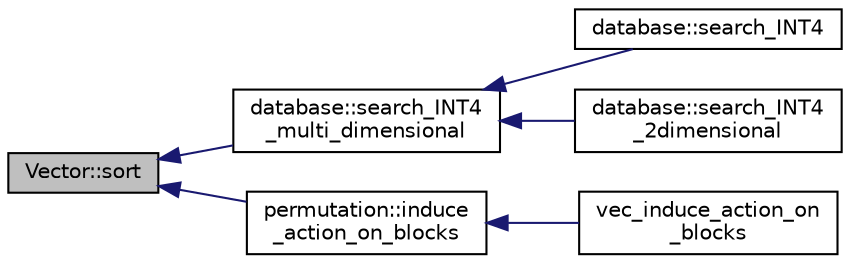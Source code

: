 digraph "Vector::sort"
{
  edge [fontname="Helvetica",fontsize="10",labelfontname="Helvetica",labelfontsize="10"];
  node [fontname="Helvetica",fontsize="10",shape=record];
  rankdir="LR";
  Node6533 [label="Vector::sort",height=0.2,width=0.4,color="black", fillcolor="grey75", style="filled", fontcolor="black"];
  Node6533 -> Node6534 [dir="back",color="midnightblue",fontsize="10",style="solid",fontname="Helvetica"];
  Node6534 [label="database::search_INT4\l_multi_dimensional",height=0.2,width=0.4,color="black", fillcolor="white", style="filled",URL="$db/d72/classdatabase.html#a43a31b0e56d1401185a452a6686666aa"];
  Node6534 -> Node6535 [dir="back",color="midnightblue",fontsize="10",style="solid",fontname="Helvetica"];
  Node6535 [label="database::search_INT4",height=0.2,width=0.4,color="black", fillcolor="white", style="filled",URL="$db/d72/classdatabase.html#aeda62e67888923cd968674ec2ed08007"];
  Node6534 -> Node6536 [dir="back",color="midnightblue",fontsize="10",style="solid",fontname="Helvetica"];
  Node6536 [label="database::search_INT4\l_2dimensional",height=0.2,width=0.4,color="black", fillcolor="white", style="filled",URL="$db/d72/classdatabase.html#a10e70413e55aca54a2fe1b02066e3947"];
  Node6533 -> Node6537 [dir="back",color="midnightblue",fontsize="10",style="solid",fontname="Helvetica"];
  Node6537 [label="permutation::induce\l_action_on_blocks",height=0.2,width=0.4,color="black", fillcolor="white", style="filled",URL="$d0/d08/classpermutation.html#aa059d415966f85e6cf0753f20b80d4ab"];
  Node6537 -> Node6538 [dir="back",color="midnightblue",fontsize="10",style="solid",fontname="Helvetica"];
  Node6538 [label="vec_induce_action_on\l_blocks",height=0.2,width=0.4,color="black", fillcolor="white", style="filled",URL="$d0/dd3/perm__group__gens_8_c.html#abd8d371d1cb9f8c4c9cd730a9f1d899d"];
}
